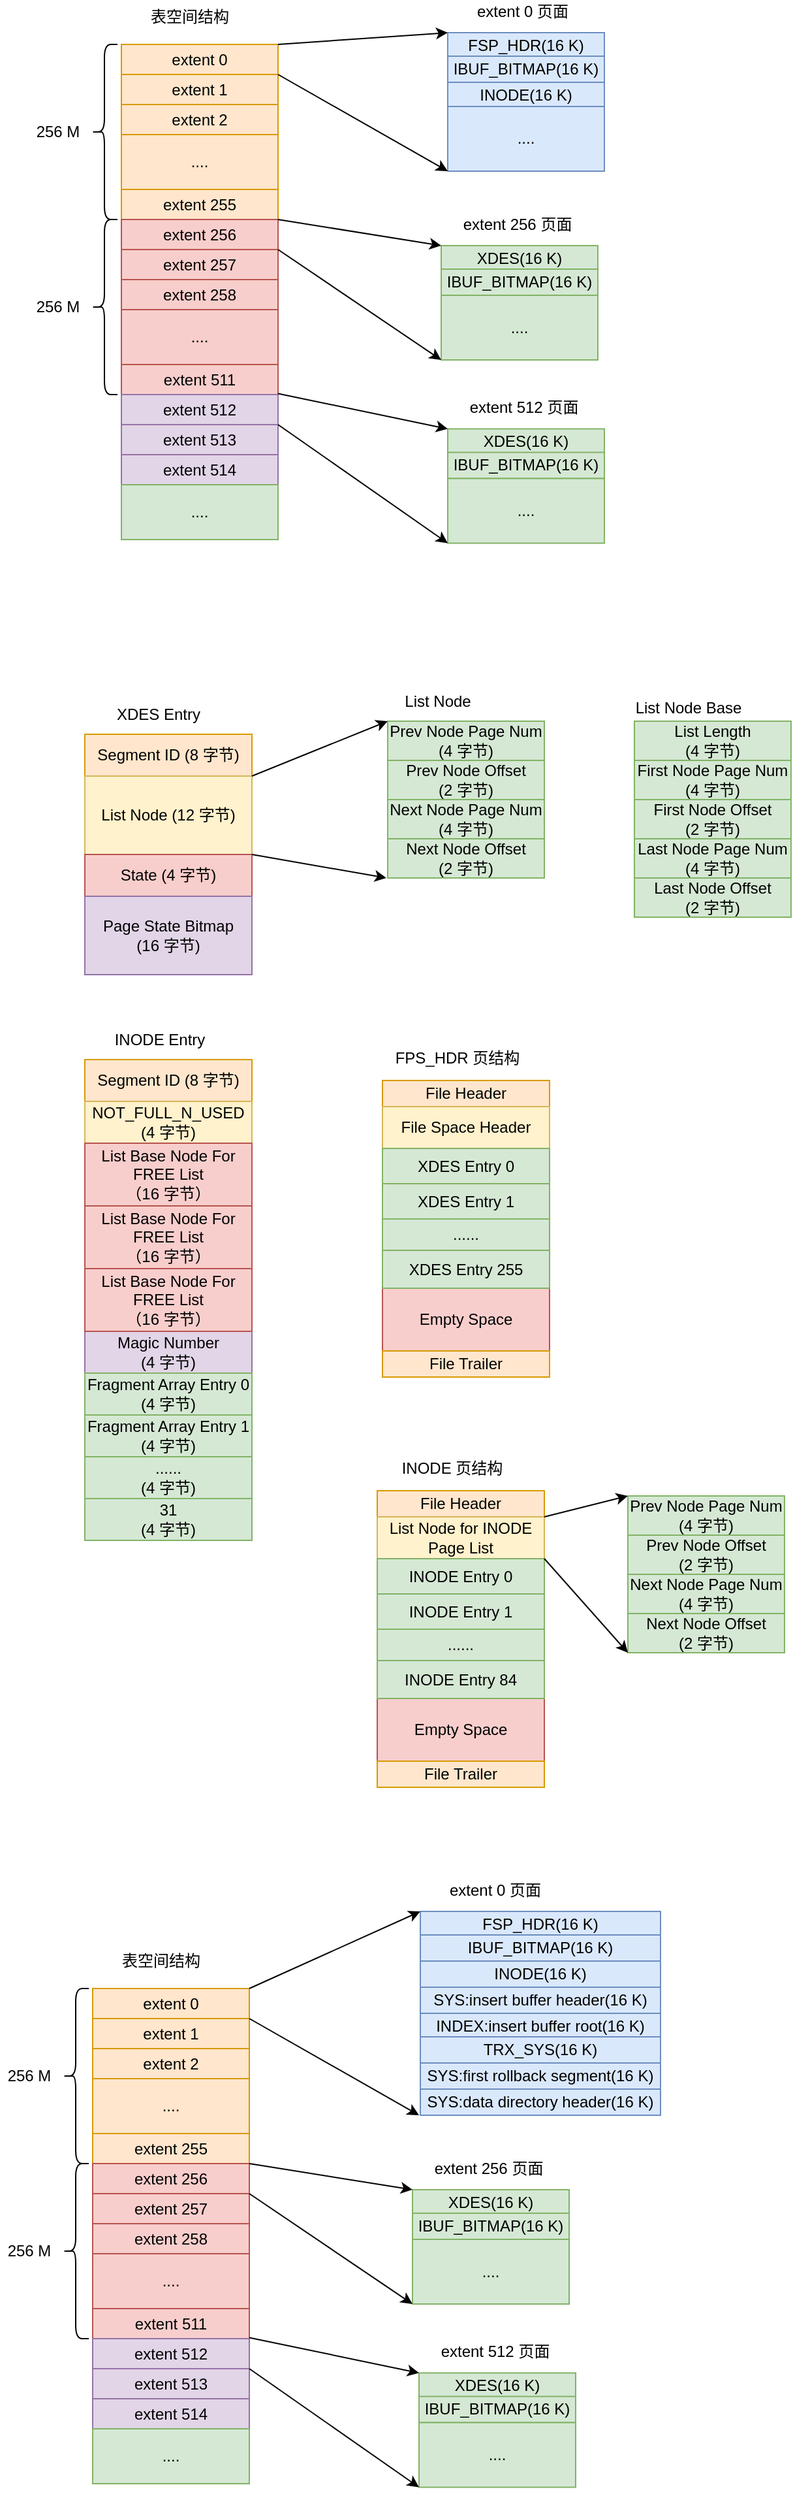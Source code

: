<mxfile version="17.2.4" type="device"><diagram id="e5yGa19FkiTMWeP-u3UH" name="第 1 页"><mxGraphModel dx="981" dy="591" grid="0" gridSize="10" guides="0" tooltips="0" connect="1" arrows="1" fold="1" page="0" pageScale="1" pageWidth="827" pageHeight="1169" math="0" shadow="0"><root><mxCell id="0"/><mxCell id="1" parent="0"/><mxCell id="QFBh8ErV0-CD66cy6CW9-1" value="extent 0" style="rounded=0;whiteSpace=wrap;html=1;fillColor=#ffe6cc;strokeColor=#d79b00;" vertex="1" parent="1"><mxGeometry x="255" y="134" width="120" height="23" as="geometry"/></mxCell><mxCell id="QFBh8ErV0-CD66cy6CW9-2" value="extent 1" style="rounded=0;whiteSpace=wrap;html=1;fillColor=#ffe6cc;strokeColor=#d79b00;" vertex="1" parent="1"><mxGeometry x="255" y="157" width="120" height="23" as="geometry"/></mxCell><mxCell id="QFBh8ErV0-CD66cy6CW9-3" value="extent 2" style="rounded=0;whiteSpace=wrap;html=1;fillColor=#ffe6cc;strokeColor=#d79b00;" vertex="1" parent="1"><mxGeometry x="255" y="180" width="120" height="23" as="geometry"/></mxCell><mxCell id="QFBh8ErV0-CD66cy6CW9-4" value="...." style="rounded=0;whiteSpace=wrap;html=1;fillColor=#ffe6cc;strokeColor=#d79b00;" vertex="1" parent="1"><mxGeometry x="255" y="203" width="120" height="42" as="geometry"/></mxCell><mxCell id="QFBh8ErV0-CD66cy6CW9-5" value="extent 255" style="rounded=0;whiteSpace=wrap;html=1;fillColor=#ffe6cc;strokeColor=#d79b00;" vertex="1" parent="1"><mxGeometry x="255" y="245" width="120" height="23" as="geometry"/></mxCell><mxCell id="QFBh8ErV0-CD66cy6CW9-6" value="extent 256" style="rounded=0;whiteSpace=wrap;html=1;fillColor=#f8cecc;strokeColor=#b85450;" vertex="1" parent="1"><mxGeometry x="255" y="268" width="120" height="23" as="geometry"/></mxCell><mxCell id="QFBh8ErV0-CD66cy6CW9-7" value="extent 257" style="rounded=0;whiteSpace=wrap;html=1;fillColor=#f8cecc;strokeColor=#b85450;" vertex="1" parent="1"><mxGeometry x="255" y="291" width="120" height="23" as="geometry"/></mxCell><mxCell id="QFBh8ErV0-CD66cy6CW9-8" value="extent 258" style="rounded=0;whiteSpace=wrap;html=1;fillColor=#f8cecc;strokeColor=#b85450;" vertex="1" parent="1"><mxGeometry x="255" y="314" width="120" height="23" as="geometry"/></mxCell><mxCell id="QFBh8ErV0-CD66cy6CW9-9" value="...." style="rounded=0;whiteSpace=wrap;html=1;fillColor=#f8cecc;strokeColor=#b85450;" vertex="1" parent="1"><mxGeometry x="255" y="337" width="120" height="42" as="geometry"/></mxCell><mxCell id="QFBh8ErV0-CD66cy6CW9-10" value="extent 511" style="rounded=0;whiteSpace=wrap;html=1;fillColor=#f8cecc;strokeColor=#b85450;" vertex="1" parent="1"><mxGeometry x="255" y="379" width="120" height="23" as="geometry"/></mxCell><mxCell id="QFBh8ErV0-CD66cy6CW9-11" value="extent 512" style="rounded=0;whiteSpace=wrap;html=1;fillColor=#e1d5e7;strokeColor=#9673a6;" vertex="1" parent="1"><mxGeometry x="255" y="402" width="120" height="23" as="geometry"/></mxCell><mxCell id="QFBh8ErV0-CD66cy6CW9-12" value="extent 513" style="rounded=0;whiteSpace=wrap;html=1;fillColor=#e1d5e7;strokeColor=#9673a6;" vertex="1" parent="1"><mxGeometry x="255" y="425" width="120" height="23" as="geometry"/></mxCell><mxCell id="QFBh8ErV0-CD66cy6CW9-13" value="extent 514" style="rounded=0;whiteSpace=wrap;html=1;fillColor=#e1d5e7;strokeColor=#9673a6;" vertex="1" parent="1"><mxGeometry x="255" y="448" width="120" height="23" as="geometry"/></mxCell><mxCell id="QFBh8ErV0-CD66cy6CW9-14" value="...." style="rounded=0;whiteSpace=wrap;html=1;fillColor=#d5e8d4;strokeColor=#82b366;" vertex="1" parent="1"><mxGeometry x="255" y="471" width="120" height="42" as="geometry"/></mxCell><mxCell id="QFBh8ErV0-CD66cy6CW9-16" value="表空间结构" style="text;html=1;align=center;verticalAlign=middle;resizable=0;points=[];autosize=1;strokeColor=none;fillColor=none;" vertex="1" parent="1"><mxGeometry x="272" y="104" width="70" height="18" as="geometry"/></mxCell><mxCell id="QFBh8ErV0-CD66cy6CW9-17" value="" style="shape=curlyBracket;whiteSpace=wrap;html=1;rounded=1;" vertex="1" parent="1"><mxGeometry x="232" y="134" width="20" height="134" as="geometry"/></mxCell><mxCell id="QFBh8ErV0-CD66cy6CW9-18" value="" style="shape=curlyBracket;whiteSpace=wrap;html=1;rounded=1;" vertex="1" parent="1"><mxGeometry x="232" y="268" width="20" height="134" as="geometry"/></mxCell><mxCell id="QFBh8ErV0-CD66cy6CW9-19" value="256 M" style="text;html=1;align=center;verticalAlign=middle;resizable=0;points=[];autosize=1;strokeColor=none;fillColor=none;" vertex="1" parent="1"><mxGeometry x="184" y="192" width="43" height="18" as="geometry"/></mxCell><mxCell id="QFBh8ErV0-CD66cy6CW9-20" value="256 M" style="text;html=1;align=center;verticalAlign=middle;resizable=0;points=[];autosize=1;strokeColor=none;fillColor=none;" vertex="1" parent="1"><mxGeometry x="184" y="326" width="43" height="18" as="geometry"/></mxCell><mxCell id="QFBh8ErV0-CD66cy6CW9-21" value="FSP_HDR(16 K)" style="rounded=0;whiteSpace=wrap;html=1;fillColor=#dae8fc;strokeColor=#6c8ebf;" vertex="1" parent="1"><mxGeometry x="505" y="125" width="120" height="20" as="geometry"/></mxCell><mxCell id="QFBh8ErV0-CD66cy6CW9-22" value="extent 0 页面" style="text;html=1;align=center;verticalAlign=middle;resizable=0;points=[];autosize=1;strokeColor=none;fillColor=none;" vertex="1" parent="1"><mxGeometry x="522" y="100" width="80" height="18" as="geometry"/></mxCell><mxCell id="QFBh8ErV0-CD66cy6CW9-23" value="IBUF_BITMAP(16 K)" style="rounded=0;whiteSpace=wrap;html=1;fillColor=#dae8fc;strokeColor=#6c8ebf;" vertex="1" parent="1"><mxGeometry x="505" y="143" width="120" height="20" as="geometry"/></mxCell><mxCell id="QFBh8ErV0-CD66cy6CW9-24" value="INODE(16 K)" style="rounded=0;whiteSpace=wrap;html=1;fillColor=#dae8fc;strokeColor=#6c8ebf;" vertex="1" parent="1"><mxGeometry x="505" y="163" width="120" height="20" as="geometry"/></mxCell><mxCell id="QFBh8ErV0-CD66cy6CW9-25" value="...." style="rounded=0;whiteSpace=wrap;html=1;fillColor=#dae8fc;strokeColor=#6c8ebf;" vertex="1" parent="1"><mxGeometry x="505" y="181.5" width="120" height="49.5" as="geometry"/></mxCell><mxCell id="QFBh8ErV0-CD66cy6CW9-26" value="" style="endArrow=classic;html=1;rounded=0;entryX=0;entryY=0;entryDx=0;entryDy=0;" edge="1" parent="1" target="QFBh8ErV0-CD66cy6CW9-21"><mxGeometry width="50" height="50" relative="1" as="geometry"><mxPoint x="375" y="134" as="sourcePoint"/><mxPoint x="425" y="84" as="targetPoint"/></mxGeometry></mxCell><mxCell id="QFBh8ErV0-CD66cy6CW9-28" value="" style="endArrow=classic;html=1;rounded=0;entryX=0;entryY=1;entryDx=0;entryDy=0;exitX=1;exitY=0;exitDx=0;exitDy=0;" edge="1" parent="1" source="QFBh8ErV0-CD66cy6CW9-2" target="QFBh8ErV0-CD66cy6CW9-25"><mxGeometry width="50" height="50" relative="1" as="geometry"><mxPoint x="385" y="144" as="sourcePoint"/><mxPoint x="515" y="135" as="targetPoint"/></mxGeometry></mxCell><mxCell id="QFBh8ErV0-CD66cy6CW9-29" value="XDES(16 K)" style="rounded=0;whiteSpace=wrap;html=1;fillColor=#d5e8d4;strokeColor=#82b366;" vertex="1" parent="1"><mxGeometry x="500" y="288" width="120" height="20" as="geometry"/></mxCell><mxCell id="QFBh8ErV0-CD66cy6CW9-30" value="extent 256 页面" style="text;html=1;align=center;verticalAlign=middle;resizable=0;points=[];autosize=1;strokeColor=none;fillColor=none;" vertex="1" parent="1"><mxGeometry x="511" y="263" width="93" height="18" as="geometry"/></mxCell><mxCell id="QFBh8ErV0-CD66cy6CW9-31" value="IBUF_BITMAP(16 K)" style="rounded=0;whiteSpace=wrap;html=1;fillColor=#d5e8d4;strokeColor=#82b366;" vertex="1" parent="1"><mxGeometry x="500" y="306" width="120" height="20" as="geometry"/></mxCell><mxCell id="QFBh8ErV0-CD66cy6CW9-33" value="...." style="rounded=0;whiteSpace=wrap;html=1;fillColor=#d5e8d4;strokeColor=#82b366;" vertex="1" parent="1"><mxGeometry x="500" y="326" width="120" height="49.5" as="geometry"/></mxCell><mxCell id="QFBh8ErV0-CD66cy6CW9-34" value="XDES(16 K)" style="rounded=0;whiteSpace=wrap;html=1;fillColor=#d5e8d4;strokeColor=#82b366;" vertex="1" parent="1"><mxGeometry x="505" y="428.25" width="120" height="20" as="geometry"/></mxCell><mxCell id="QFBh8ErV0-CD66cy6CW9-35" value="extent 512 页面" style="text;html=1;align=center;verticalAlign=middle;resizable=0;points=[];autosize=1;strokeColor=none;fillColor=none;" vertex="1" parent="1"><mxGeometry x="516" y="403.25" width="93" height="18" as="geometry"/></mxCell><mxCell id="QFBh8ErV0-CD66cy6CW9-36" value="IBUF_BITMAP(16 K)" style="rounded=0;whiteSpace=wrap;html=1;fillColor=#d5e8d4;strokeColor=#82b366;" vertex="1" parent="1"><mxGeometry x="505" y="446.25" width="120" height="20" as="geometry"/></mxCell><mxCell id="QFBh8ErV0-CD66cy6CW9-37" value="...." style="rounded=0;whiteSpace=wrap;html=1;fillColor=#d5e8d4;strokeColor=#82b366;" vertex="1" parent="1"><mxGeometry x="505" y="466.25" width="120" height="49.5" as="geometry"/></mxCell><mxCell id="QFBh8ErV0-CD66cy6CW9-38" value="" style="endArrow=classic;html=1;rounded=0;entryX=0;entryY=0;entryDx=0;entryDy=0;" edge="1" parent="1" target="QFBh8ErV0-CD66cy6CW9-29"><mxGeometry width="50" height="50" relative="1" as="geometry"><mxPoint x="375" y="268" as="sourcePoint"/><mxPoint x="505" y="259" as="targetPoint"/></mxGeometry></mxCell><mxCell id="QFBh8ErV0-CD66cy6CW9-39" value="" style="endArrow=classic;html=1;rounded=0;entryX=0;entryY=1;entryDx=0;entryDy=0;exitX=1;exitY=0;exitDx=0;exitDy=0;" edge="1" parent="1" target="QFBh8ErV0-CD66cy6CW9-33"><mxGeometry width="50" height="50" relative="1" as="geometry"><mxPoint x="375" y="291" as="sourcePoint"/><mxPoint x="505" y="365.0" as="targetPoint"/></mxGeometry></mxCell><mxCell id="QFBh8ErV0-CD66cy6CW9-40" value="" style="endArrow=classic;html=1;rounded=0;entryX=0;entryY=0;entryDx=0;entryDy=0;exitX=1;exitY=0;exitDx=0;exitDy=0;" edge="1" parent="1" target="QFBh8ErV0-CD66cy6CW9-34"><mxGeometry width="50" height="50" relative="1" as="geometry"><mxPoint x="375" y="401.25" as="sourcePoint"/><mxPoint x="505" y="475.25" as="targetPoint"/></mxGeometry></mxCell><mxCell id="QFBh8ErV0-CD66cy6CW9-41" value="" style="endArrow=classic;html=1;rounded=0;entryX=0;entryY=1;entryDx=0;entryDy=0;exitX=1;exitY=0;exitDx=0;exitDy=0;" edge="1" parent="1" target="QFBh8ErV0-CD66cy6CW9-37"><mxGeometry width="50" height="50" relative="1" as="geometry"><mxPoint x="375" y="425" as="sourcePoint"/><mxPoint x="505" y="499.0" as="targetPoint"/></mxGeometry></mxCell><mxCell id="QFBh8ErV0-CD66cy6CW9-42" value="Segment ID (8 字节)" style="rounded=0;whiteSpace=wrap;html=1;fillColor=#ffe6cc;strokeColor=#d79b00;" vertex="1" parent="1"><mxGeometry x="227" y="662" width="128" height="32" as="geometry"/></mxCell><mxCell id="QFBh8ErV0-CD66cy6CW9-43" value="List Node (12 字节)" style="rounded=0;whiteSpace=wrap;html=1;fillColor=#fff2cc;strokeColor=#d6b656;" vertex="1" parent="1"><mxGeometry x="227" y="694" width="128" height="60" as="geometry"/></mxCell><mxCell id="QFBh8ErV0-CD66cy6CW9-44" value="State (4 字节)" style="rounded=0;whiteSpace=wrap;html=1;fillColor=#f8cecc;strokeColor=#b85450;" vertex="1" parent="1"><mxGeometry x="227" y="754" width="128" height="32" as="geometry"/></mxCell><mxCell id="QFBh8ErV0-CD66cy6CW9-46" value="Page State Bitmap &lt;br&gt;(16 字节)" style="rounded=0;whiteSpace=wrap;html=1;fillColor=#e1d5e7;strokeColor=#9673a6;" vertex="1" parent="1"><mxGeometry x="227" y="786" width="128" height="60" as="geometry"/></mxCell><mxCell id="QFBh8ErV0-CD66cy6CW9-47" value="Prev Node Page Num&lt;br&gt;(4 字节)" style="rounded=0;whiteSpace=wrap;html=1;fillColor=#d5e8d4;strokeColor=#82b366;" vertex="1" parent="1"><mxGeometry x="459" y="652" width="120" height="30" as="geometry"/></mxCell><mxCell id="QFBh8ErV0-CD66cy6CW9-48" value="Prev Node Offset&lt;br&gt;(2 字节)" style="rounded=0;whiteSpace=wrap;html=1;fillColor=#d5e8d4;strokeColor=#82b366;" vertex="1" parent="1"><mxGeometry x="459" y="682" width="120" height="30" as="geometry"/></mxCell><mxCell id="QFBh8ErV0-CD66cy6CW9-49" value="Next Node Page Num&lt;br&gt;(4 字节)" style="rounded=0;whiteSpace=wrap;html=1;fillColor=#d5e8d4;strokeColor=#82b366;" vertex="1" parent="1"><mxGeometry x="459" y="712" width="120" height="30" as="geometry"/></mxCell><mxCell id="QFBh8ErV0-CD66cy6CW9-50" value="Next Node Offset&lt;br&gt;(2 字节)" style="rounded=0;whiteSpace=wrap;html=1;fillColor=#d5e8d4;strokeColor=#82b366;" vertex="1" parent="1"><mxGeometry x="459" y="742" width="120" height="30" as="geometry"/></mxCell><mxCell id="QFBh8ErV0-CD66cy6CW9-51" value="" style="endArrow=classic;html=1;rounded=0;entryX=0;entryY=0;entryDx=0;entryDy=0;exitX=1;exitY=0;exitDx=0;exitDy=0;" edge="1" parent="1" target="QFBh8ErV0-CD66cy6CW9-47"><mxGeometry width="50" height="50" relative="1" as="geometry"><mxPoint x="355" y="694.0" as="sourcePoint"/><mxPoint x="485" y="721" as="targetPoint"/></mxGeometry></mxCell><mxCell id="QFBh8ErV0-CD66cy6CW9-52" value="" style="endArrow=classic;html=1;rounded=0;exitX=1;exitY=0;exitDx=0;exitDy=0;" edge="1" parent="1"><mxGeometry width="50" height="50" relative="1" as="geometry"><mxPoint x="355" y="754.0" as="sourcePoint"/><mxPoint x="458" y="772" as="targetPoint"/></mxGeometry></mxCell><mxCell id="QFBh8ErV0-CD66cy6CW9-53" value="XDES Entry" style="text;html=1;align=center;verticalAlign=middle;resizable=0;points=[];autosize=1;strokeColor=none;fillColor=none;" vertex="1" parent="1"><mxGeometry x="246" y="638" width="74" height="18" as="geometry"/></mxCell><mxCell id="QFBh8ErV0-CD66cy6CW9-54" value="List Node" style="text;html=1;align=center;verticalAlign=middle;resizable=0;points=[];autosize=1;strokeColor=none;fillColor=none;" vertex="1" parent="1"><mxGeometry x="466" y="628" width="61" height="18" as="geometry"/></mxCell><mxCell id="QFBh8ErV0-CD66cy6CW9-59" value="List Node Base" style="text;html=1;align=center;verticalAlign=middle;resizable=0;points=[];autosize=1;strokeColor=none;fillColor=none;" vertex="1" parent="1"><mxGeometry x="643" y="633" width="91" height="18" as="geometry"/></mxCell><mxCell id="QFBh8ErV0-CD66cy6CW9-60" value="List Length&lt;br&gt;(4 字节)" style="rounded=0;whiteSpace=wrap;html=1;fillColor=#d5e8d4;strokeColor=#82b366;" vertex="1" parent="1"><mxGeometry x="648" y="652" width="120" height="30" as="geometry"/></mxCell><mxCell id="QFBh8ErV0-CD66cy6CW9-61" value="First Node Page Num&lt;br&gt;(4 字节)" style="rounded=0;whiteSpace=wrap;html=1;fillColor=#d5e8d4;strokeColor=#82b366;" vertex="1" parent="1"><mxGeometry x="648" y="682" width="120" height="30" as="geometry"/></mxCell><mxCell id="QFBh8ErV0-CD66cy6CW9-62" value="Last Node Page Num&lt;br&gt;(4 字节)" style="rounded=0;whiteSpace=wrap;html=1;fillColor=#d5e8d4;strokeColor=#82b366;" vertex="1" parent="1"><mxGeometry x="648" y="742" width="120" height="30" as="geometry"/></mxCell><mxCell id="QFBh8ErV0-CD66cy6CW9-63" value="First Node Offset&lt;br&gt;(2 字节)" style="rounded=0;whiteSpace=wrap;html=1;fillColor=#d5e8d4;strokeColor=#82b366;" vertex="1" parent="1"><mxGeometry x="648" y="712" width="120" height="30" as="geometry"/></mxCell><mxCell id="QFBh8ErV0-CD66cy6CW9-64" value="Last Node Offset&lt;br&gt;(2 字节)" style="rounded=0;whiteSpace=wrap;html=1;fillColor=#d5e8d4;strokeColor=#82b366;" vertex="1" parent="1"><mxGeometry x="648" y="772" width="120" height="30" as="geometry"/></mxCell><mxCell id="QFBh8ErV0-CD66cy6CW9-65" value="Segment ID (8 字节)" style="rounded=0;whiteSpace=wrap;html=1;fillColor=#ffe6cc;strokeColor=#d79b00;" vertex="1" parent="1"><mxGeometry x="227" y="911" width="128" height="32" as="geometry"/></mxCell><mxCell id="QFBh8ErV0-CD66cy6CW9-67" value="Magic Number &lt;br&gt;(4 字节)" style="rounded=0;whiteSpace=wrap;html=1;fillColor=#e1d5e7;strokeColor=#9673a6;" vertex="1" parent="1"><mxGeometry x="227" y="1119" width="128" height="32" as="geometry"/></mxCell><mxCell id="QFBh8ErV0-CD66cy6CW9-69" value="INODE Entry" style="text;html=1;align=center;verticalAlign=middle;resizable=0;points=[];autosize=1;strokeColor=none;fillColor=none;" vertex="1" parent="1"><mxGeometry x="244" y="887" width="79" height="18" as="geometry"/></mxCell><mxCell id="QFBh8ErV0-CD66cy6CW9-70" value="NOT_FULL_N_USED (4 字节)" style="rounded=0;whiteSpace=wrap;html=1;fillColor=#fff2cc;strokeColor=#d6b656;" vertex="1" parent="1"><mxGeometry x="227" y="943" width="128" height="32" as="geometry"/></mxCell><mxCell id="QFBh8ErV0-CD66cy6CW9-71" value="List Base Node For FREE List&lt;br&gt;（16 字节）" style="rounded=0;whiteSpace=wrap;html=1;fillColor=#f8cecc;strokeColor=#b85450;" vertex="1" parent="1"><mxGeometry x="227" y="975" width="128" height="48" as="geometry"/></mxCell><mxCell id="QFBh8ErV0-CD66cy6CW9-72" value="List Base Node For FREE List&lt;br&gt;（16 字节）" style="rounded=0;whiteSpace=wrap;html=1;fillColor=#f8cecc;strokeColor=#b85450;" vertex="1" parent="1"><mxGeometry x="227" y="1023" width="128" height="48" as="geometry"/></mxCell><mxCell id="QFBh8ErV0-CD66cy6CW9-73" value="List Base Node For FREE List&lt;br&gt;（16 字节）" style="rounded=0;whiteSpace=wrap;html=1;fillColor=#f8cecc;strokeColor=#b85450;" vertex="1" parent="1"><mxGeometry x="227" y="1071" width="128" height="48" as="geometry"/></mxCell><mxCell id="QFBh8ErV0-CD66cy6CW9-74" value="Fragment Array Entry 0&lt;br&gt;(4 字节)" style="rounded=0;whiteSpace=wrap;html=1;fillColor=#d5e8d4;strokeColor=#82b366;" vertex="1" parent="1"><mxGeometry x="227" y="1151" width="128" height="32" as="geometry"/></mxCell><mxCell id="QFBh8ErV0-CD66cy6CW9-75" value="Fragment Array Entry 1&lt;br&gt;(4 字节)" style="rounded=0;whiteSpace=wrap;html=1;fillColor=#d5e8d4;strokeColor=#82b366;" vertex="1" parent="1"><mxGeometry x="227" y="1183" width="128" height="32" as="geometry"/></mxCell><mxCell id="QFBh8ErV0-CD66cy6CW9-76" value="......&lt;br&gt;(4 字节)" style="rounded=0;whiteSpace=wrap;html=1;fillColor=#d5e8d4;strokeColor=#82b366;" vertex="1" parent="1"><mxGeometry x="227" y="1215" width="128" height="32" as="geometry"/></mxCell><mxCell id="QFBh8ErV0-CD66cy6CW9-77" value="31&lt;br&gt;(4 字节)" style="rounded=0;whiteSpace=wrap;html=1;fillColor=#d5e8d4;strokeColor=#82b366;" vertex="1" parent="1"><mxGeometry x="227" y="1247" width="128" height="32" as="geometry"/></mxCell><mxCell id="QFBh8ErV0-CD66cy6CW9-78" value="File Header" style="rounded=0;whiteSpace=wrap;html=1;fillColor=#ffe6cc;strokeColor=#d79b00;" vertex="1" parent="1"><mxGeometry x="455" y="927" width="128" height="20" as="geometry"/></mxCell><mxCell id="QFBh8ErV0-CD66cy6CW9-80" value="FPS_HDR 页结构" style="text;html=1;align=center;verticalAlign=middle;resizable=0;points=[];autosize=1;strokeColor=none;fillColor=none;" vertex="1" parent="1"><mxGeometry x="459" y="901" width="105" height="18" as="geometry"/></mxCell><mxCell id="QFBh8ErV0-CD66cy6CW9-81" value="File Space Header" style="rounded=0;whiteSpace=wrap;html=1;fillColor=#fff2cc;strokeColor=#d6b656;" vertex="1" parent="1"><mxGeometry x="455" y="947" width="128" height="32" as="geometry"/></mxCell><mxCell id="QFBh8ErV0-CD66cy6CW9-82" value="Empty Space" style="rounded=0;whiteSpace=wrap;html=1;fillColor=#f8cecc;strokeColor=#b85450;" vertex="1" parent="1"><mxGeometry x="455" y="1086" width="128" height="48" as="geometry"/></mxCell><mxCell id="QFBh8ErV0-CD66cy6CW9-85" value="XDES Entry 0" style="rounded=0;whiteSpace=wrap;html=1;fillColor=#d5e8d4;strokeColor=#82b366;" vertex="1" parent="1"><mxGeometry x="455" y="979" width="128" height="27" as="geometry"/></mxCell><mxCell id="QFBh8ErV0-CD66cy6CW9-86" value="XDES Entry 1" style="rounded=0;whiteSpace=wrap;html=1;fillColor=#d5e8d4;strokeColor=#82b366;" vertex="1" parent="1"><mxGeometry x="455" y="1006" width="128" height="27" as="geometry"/></mxCell><mxCell id="QFBh8ErV0-CD66cy6CW9-87" value="......" style="rounded=0;whiteSpace=wrap;html=1;fillColor=#d5e8d4;strokeColor=#82b366;" vertex="1" parent="1"><mxGeometry x="455" y="1033" width="128" height="24" as="geometry"/></mxCell><mxCell id="QFBh8ErV0-CD66cy6CW9-88" value="XDES Entry 255" style="rounded=0;whiteSpace=wrap;html=1;fillColor=#d5e8d4;strokeColor=#82b366;" vertex="1" parent="1"><mxGeometry x="455" y="1057" width="128" height="29" as="geometry"/></mxCell><mxCell id="QFBh8ErV0-CD66cy6CW9-89" value="File Trailer" style="rounded=0;whiteSpace=wrap;html=1;fillColor=#ffe6cc;strokeColor=#d79b00;" vertex="1" parent="1"><mxGeometry x="455" y="1134" width="128" height="20" as="geometry"/></mxCell><mxCell id="QFBh8ErV0-CD66cy6CW9-90" value="File Header" style="rounded=0;whiteSpace=wrap;html=1;fillColor=#ffe6cc;strokeColor=#d79b00;" vertex="1" parent="1"><mxGeometry x="451" y="1241" width="128" height="20" as="geometry"/></mxCell><mxCell id="QFBh8ErV0-CD66cy6CW9-91" value="INODE 页结构" style="text;html=1;align=center;verticalAlign=middle;resizable=0;points=[];autosize=1;strokeColor=none;fillColor=none;" vertex="1" parent="1"><mxGeometry x="464" y="1215" width="87" height="18" as="geometry"/></mxCell><mxCell id="QFBh8ErV0-CD66cy6CW9-92" value="List Node for INODE&lt;br&gt;Page List" style="rounded=0;whiteSpace=wrap;html=1;fillColor=#fff2cc;strokeColor=#d6b656;" vertex="1" parent="1"><mxGeometry x="451" y="1261" width="128" height="32" as="geometry"/></mxCell><mxCell id="QFBh8ErV0-CD66cy6CW9-93" value="Empty Space" style="rounded=0;whiteSpace=wrap;html=1;fillColor=#f8cecc;strokeColor=#b85450;" vertex="1" parent="1"><mxGeometry x="451" y="1400" width="128" height="48" as="geometry"/></mxCell><mxCell id="QFBh8ErV0-CD66cy6CW9-94" value="INODE Entry 0" style="rounded=0;whiteSpace=wrap;html=1;fillColor=#d5e8d4;strokeColor=#82b366;" vertex="1" parent="1"><mxGeometry x="451" y="1293" width="128" height="27" as="geometry"/></mxCell><mxCell id="QFBh8ErV0-CD66cy6CW9-95" value="INODE Entry 1" style="rounded=0;whiteSpace=wrap;html=1;fillColor=#d5e8d4;strokeColor=#82b366;" vertex="1" parent="1"><mxGeometry x="451" y="1320" width="128" height="27" as="geometry"/></mxCell><mxCell id="QFBh8ErV0-CD66cy6CW9-96" value="......" style="rounded=0;whiteSpace=wrap;html=1;fillColor=#d5e8d4;strokeColor=#82b366;" vertex="1" parent="1"><mxGeometry x="451" y="1347" width="128" height="24" as="geometry"/></mxCell><mxCell id="QFBh8ErV0-CD66cy6CW9-97" value="INODE Entry 84" style="rounded=0;whiteSpace=wrap;html=1;fillColor=#d5e8d4;strokeColor=#82b366;" vertex="1" parent="1"><mxGeometry x="451" y="1371" width="128" height="29" as="geometry"/></mxCell><mxCell id="QFBh8ErV0-CD66cy6CW9-98" value="File Trailer" style="rounded=0;whiteSpace=wrap;html=1;fillColor=#ffe6cc;strokeColor=#d79b00;" vertex="1" parent="1"><mxGeometry x="451" y="1448" width="128" height="20" as="geometry"/></mxCell><mxCell id="QFBh8ErV0-CD66cy6CW9-99" value="Prev Node Page Num&lt;br&gt;(4 字节)" style="rounded=0;whiteSpace=wrap;html=1;fillColor=#d5e8d4;strokeColor=#82b366;" vertex="1" parent="1"><mxGeometry x="643" y="1245" width="120" height="30" as="geometry"/></mxCell><mxCell id="QFBh8ErV0-CD66cy6CW9-100" value="Prev Node Offset&lt;br&gt;(2 字节)" style="rounded=0;whiteSpace=wrap;html=1;fillColor=#d5e8d4;strokeColor=#82b366;" vertex="1" parent="1"><mxGeometry x="643" y="1275" width="120" height="30" as="geometry"/></mxCell><mxCell id="QFBh8ErV0-CD66cy6CW9-101" value="Next Node Page Num&lt;br&gt;(4 字节)" style="rounded=0;whiteSpace=wrap;html=1;fillColor=#d5e8d4;strokeColor=#82b366;" vertex="1" parent="1"><mxGeometry x="643" y="1305" width="120" height="30" as="geometry"/></mxCell><mxCell id="QFBh8ErV0-CD66cy6CW9-102" value="Next Node Offset&lt;br&gt;(2 字节)" style="rounded=0;whiteSpace=wrap;html=1;fillColor=#d5e8d4;strokeColor=#82b366;" vertex="1" parent="1"><mxGeometry x="643" y="1335" width="120" height="30" as="geometry"/></mxCell><mxCell id="QFBh8ErV0-CD66cy6CW9-104" value="" style="endArrow=classic;html=1;rounded=0;entryX=0;entryY=0;entryDx=0;entryDy=0;" edge="1" parent="1" target="QFBh8ErV0-CD66cy6CW9-99"><mxGeometry width="50" height="50" relative="1" as="geometry"><mxPoint x="579" y="1261" as="sourcePoint"/><mxPoint x="629" y="1211" as="targetPoint"/></mxGeometry></mxCell><mxCell id="QFBh8ErV0-CD66cy6CW9-105" value="" style="endArrow=classic;html=1;rounded=0;entryX=0;entryY=1;entryDx=0;entryDy=0;exitX=1;exitY=0;exitDx=0;exitDy=0;" edge="1" parent="1" source="QFBh8ErV0-CD66cy6CW9-94" target="QFBh8ErV0-CD66cy6CW9-102"><mxGeometry width="50" height="50" relative="1" as="geometry"><mxPoint x="589" y="1271.0" as="sourcePoint"/><mxPoint x="653.0" y="1255" as="targetPoint"/></mxGeometry></mxCell><mxCell id="QFBh8ErV0-CD66cy6CW9-106" value="extent 0" style="rounded=0;whiteSpace=wrap;html=1;fillColor=#ffe6cc;strokeColor=#d79b00;" vertex="1" parent="1"><mxGeometry x="233" y="1622" width="120" height="23" as="geometry"/></mxCell><mxCell id="QFBh8ErV0-CD66cy6CW9-107" value="extent 1" style="rounded=0;whiteSpace=wrap;html=1;fillColor=#ffe6cc;strokeColor=#d79b00;" vertex="1" parent="1"><mxGeometry x="233" y="1645" width="120" height="23" as="geometry"/></mxCell><mxCell id="QFBh8ErV0-CD66cy6CW9-108" value="extent 2" style="rounded=0;whiteSpace=wrap;html=1;fillColor=#ffe6cc;strokeColor=#d79b00;" vertex="1" parent="1"><mxGeometry x="233" y="1668" width="120" height="23" as="geometry"/></mxCell><mxCell id="QFBh8ErV0-CD66cy6CW9-109" value="...." style="rounded=0;whiteSpace=wrap;html=1;fillColor=#ffe6cc;strokeColor=#d79b00;" vertex="1" parent="1"><mxGeometry x="233" y="1691" width="120" height="42" as="geometry"/></mxCell><mxCell id="QFBh8ErV0-CD66cy6CW9-110" value="extent 255" style="rounded=0;whiteSpace=wrap;html=1;fillColor=#ffe6cc;strokeColor=#d79b00;" vertex="1" parent="1"><mxGeometry x="233" y="1733" width="120" height="23" as="geometry"/></mxCell><mxCell id="QFBh8ErV0-CD66cy6CW9-111" value="extent 256" style="rounded=0;whiteSpace=wrap;html=1;fillColor=#f8cecc;strokeColor=#b85450;" vertex="1" parent="1"><mxGeometry x="233" y="1756" width="120" height="23" as="geometry"/></mxCell><mxCell id="QFBh8ErV0-CD66cy6CW9-112" value="extent 257" style="rounded=0;whiteSpace=wrap;html=1;fillColor=#f8cecc;strokeColor=#b85450;" vertex="1" parent="1"><mxGeometry x="233" y="1779" width="120" height="23" as="geometry"/></mxCell><mxCell id="QFBh8ErV0-CD66cy6CW9-113" value="extent 258" style="rounded=0;whiteSpace=wrap;html=1;fillColor=#f8cecc;strokeColor=#b85450;" vertex="1" parent="1"><mxGeometry x="233" y="1802" width="120" height="23" as="geometry"/></mxCell><mxCell id="QFBh8ErV0-CD66cy6CW9-114" value="...." style="rounded=0;whiteSpace=wrap;html=1;fillColor=#f8cecc;strokeColor=#b85450;" vertex="1" parent="1"><mxGeometry x="233" y="1825" width="120" height="42" as="geometry"/></mxCell><mxCell id="QFBh8ErV0-CD66cy6CW9-115" value="extent 511" style="rounded=0;whiteSpace=wrap;html=1;fillColor=#f8cecc;strokeColor=#b85450;" vertex="1" parent="1"><mxGeometry x="233" y="1867" width="120" height="23" as="geometry"/></mxCell><mxCell id="QFBh8ErV0-CD66cy6CW9-116" value="extent 512" style="rounded=0;whiteSpace=wrap;html=1;fillColor=#e1d5e7;strokeColor=#9673a6;" vertex="1" parent="1"><mxGeometry x="233" y="1890" width="120" height="23" as="geometry"/></mxCell><mxCell id="QFBh8ErV0-CD66cy6CW9-117" value="extent 513" style="rounded=0;whiteSpace=wrap;html=1;fillColor=#e1d5e7;strokeColor=#9673a6;" vertex="1" parent="1"><mxGeometry x="233" y="1913" width="120" height="23" as="geometry"/></mxCell><mxCell id="QFBh8ErV0-CD66cy6CW9-118" value="extent 514" style="rounded=0;whiteSpace=wrap;html=1;fillColor=#e1d5e7;strokeColor=#9673a6;" vertex="1" parent="1"><mxGeometry x="233" y="1936" width="120" height="23" as="geometry"/></mxCell><mxCell id="QFBh8ErV0-CD66cy6CW9-119" value="...." style="rounded=0;whiteSpace=wrap;html=1;fillColor=#d5e8d4;strokeColor=#82b366;" vertex="1" parent="1"><mxGeometry x="233" y="1959" width="120" height="42" as="geometry"/></mxCell><mxCell id="QFBh8ErV0-CD66cy6CW9-120" value="表空间结构" style="text;html=1;align=center;verticalAlign=middle;resizable=0;points=[];autosize=1;strokeColor=none;fillColor=none;" vertex="1" parent="1"><mxGeometry x="250" y="1592" width="70" height="18" as="geometry"/></mxCell><mxCell id="QFBh8ErV0-CD66cy6CW9-121" value="" style="shape=curlyBracket;whiteSpace=wrap;html=1;rounded=1;" vertex="1" parent="1"><mxGeometry x="210" y="1622" width="20" height="134" as="geometry"/></mxCell><mxCell id="QFBh8ErV0-CD66cy6CW9-122" value="" style="shape=curlyBracket;whiteSpace=wrap;html=1;rounded=1;" vertex="1" parent="1"><mxGeometry x="210" y="1756" width="20" height="134" as="geometry"/></mxCell><mxCell id="QFBh8ErV0-CD66cy6CW9-123" value="256 M" style="text;html=1;align=center;verticalAlign=middle;resizable=0;points=[];autosize=1;strokeColor=none;fillColor=none;" vertex="1" parent="1"><mxGeometry x="162" y="1680" width="43" height="18" as="geometry"/></mxCell><mxCell id="QFBh8ErV0-CD66cy6CW9-124" value="256 M" style="text;html=1;align=center;verticalAlign=middle;resizable=0;points=[];autosize=1;strokeColor=none;fillColor=none;" vertex="1" parent="1"><mxGeometry x="162" y="1814" width="43" height="18" as="geometry"/></mxCell><mxCell id="QFBh8ErV0-CD66cy6CW9-125" value="FSP_HDR(16 K)" style="rounded=0;whiteSpace=wrap;html=1;fillColor=#dae8fc;strokeColor=#6c8ebf;" vertex="1" parent="1"><mxGeometry x="484" y="1563" width="184" height="20" as="geometry"/></mxCell><mxCell id="QFBh8ErV0-CD66cy6CW9-126" value="extent 0 页面" style="text;html=1;align=center;verticalAlign=middle;resizable=0;points=[];autosize=1;strokeColor=none;fillColor=none;" vertex="1" parent="1"><mxGeometry x="501" y="1538" width="80" height="18" as="geometry"/></mxCell><mxCell id="QFBh8ErV0-CD66cy6CW9-127" value="IBUF_BITMAP(16 K)" style="rounded=0;whiteSpace=wrap;html=1;fillColor=#dae8fc;strokeColor=#6c8ebf;" vertex="1" parent="1"><mxGeometry x="484" y="1581" width="184" height="20" as="geometry"/></mxCell><mxCell id="QFBh8ErV0-CD66cy6CW9-128" value="INODE(16 K)" style="rounded=0;whiteSpace=wrap;html=1;fillColor=#dae8fc;strokeColor=#6c8ebf;" vertex="1" parent="1"><mxGeometry x="484" y="1601" width="184" height="20" as="geometry"/></mxCell><mxCell id="QFBh8ErV0-CD66cy6CW9-130" value="" style="endArrow=classic;html=1;rounded=0;entryX=0;entryY=0;entryDx=0;entryDy=0;" edge="1" parent="1" target="QFBh8ErV0-CD66cy6CW9-125"><mxGeometry width="50" height="50" relative="1" as="geometry"><mxPoint x="353" y="1622" as="sourcePoint"/><mxPoint x="403" y="1572" as="targetPoint"/></mxGeometry></mxCell><mxCell id="QFBh8ErV0-CD66cy6CW9-131" value="" style="endArrow=classic;html=1;rounded=0;entryX=0;entryY=1;entryDx=0;entryDy=0;exitX=1;exitY=0;exitDx=0;exitDy=0;" edge="1" parent="1" source="QFBh8ErV0-CD66cy6CW9-107"><mxGeometry width="50" height="50" relative="1" as="geometry"><mxPoint x="363" y="1632" as="sourcePoint"/><mxPoint x="483.0" y="1719" as="targetPoint"/></mxGeometry></mxCell><mxCell id="QFBh8ErV0-CD66cy6CW9-132" value="XDES(16 K)" style="rounded=0;whiteSpace=wrap;html=1;fillColor=#d5e8d4;strokeColor=#82b366;" vertex="1" parent="1"><mxGeometry x="478" y="1776" width="120" height="20" as="geometry"/></mxCell><mxCell id="QFBh8ErV0-CD66cy6CW9-133" value="extent 256 页面" style="text;html=1;align=center;verticalAlign=middle;resizable=0;points=[];autosize=1;strokeColor=none;fillColor=none;" vertex="1" parent="1"><mxGeometry x="489" y="1751" width="93" height="18" as="geometry"/></mxCell><mxCell id="QFBh8ErV0-CD66cy6CW9-134" value="IBUF_BITMAP(16 K)" style="rounded=0;whiteSpace=wrap;html=1;fillColor=#d5e8d4;strokeColor=#82b366;" vertex="1" parent="1"><mxGeometry x="478" y="1794" width="120" height="20" as="geometry"/></mxCell><mxCell id="QFBh8ErV0-CD66cy6CW9-135" value="...." style="rounded=0;whiteSpace=wrap;html=1;fillColor=#d5e8d4;strokeColor=#82b366;" vertex="1" parent="1"><mxGeometry x="478" y="1814" width="120" height="49.5" as="geometry"/></mxCell><mxCell id="QFBh8ErV0-CD66cy6CW9-136" value="XDES(16 K)" style="rounded=0;whiteSpace=wrap;html=1;fillColor=#d5e8d4;strokeColor=#82b366;" vertex="1" parent="1"><mxGeometry x="483" y="1916.25" width="120" height="20" as="geometry"/></mxCell><mxCell id="QFBh8ErV0-CD66cy6CW9-137" value="extent 512 页面" style="text;html=1;align=center;verticalAlign=middle;resizable=0;points=[];autosize=1;strokeColor=none;fillColor=none;" vertex="1" parent="1"><mxGeometry x="494" y="1891.25" width="93" height="18" as="geometry"/></mxCell><mxCell id="QFBh8ErV0-CD66cy6CW9-138" value="IBUF_BITMAP(16 K)" style="rounded=0;whiteSpace=wrap;html=1;fillColor=#d5e8d4;strokeColor=#82b366;" vertex="1" parent="1"><mxGeometry x="483" y="1934.25" width="120" height="20" as="geometry"/></mxCell><mxCell id="QFBh8ErV0-CD66cy6CW9-139" value="...." style="rounded=0;whiteSpace=wrap;html=1;fillColor=#d5e8d4;strokeColor=#82b366;" vertex="1" parent="1"><mxGeometry x="483" y="1954.25" width="120" height="49.5" as="geometry"/></mxCell><mxCell id="QFBh8ErV0-CD66cy6CW9-140" value="" style="endArrow=classic;html=1;rounded=0;entryX=0;entryY=0;entryDx=0;entryDy=0;" edge="1" parent="1" target="QFBh8ErV0-CD66cy6CW9-132"><mxGeometry width="50" height="50" relative="1" as="geometry"><mxPoint x="353" y="1756" as="sourcePoint"/><mxPoint x="483" y="1747" as="targetPoint"/></mxGeometry></mxCell><mxCell id="QFBh8ErV0-CD66cy6CW9-141" value="" style="endArrow=classic;html=1;rounded=0;entryX=0;entryY=1;entryDx=0;entryDy=0;exitX=1;exitY=0;exitDx=0;exitDy=0;" edge="1" parent="1" target="QFBh8ErV0-CD66cy6CW9-135"><mxGeometry width="50" height="50" relative="1" as="geometry"><mxPoint x="353" y="1779" as="sourcePoint"/><mxPoint x="483" y="1853" as="targetPoint"/></mxGeometry></mxCell><mxCell id="QFBh8ErV0-CD66cy6CW9-142" value="" style="endArrow=classic;html=1;rounded=0;entryX=0;entryY=0;entryDx=0;entryDy=0;exitX=1;exitY=0;exitDx=0;exitDy=0;" edge="1" parent="1" target="QFBh8ErV0-CD66cy6CW9-136"><mxGeometry width="50" height="50" relative="1" as="geometry"><mxPoint x="353" y="1889.25" as="sourcePoint"/><mxPoint x="483" y="1963.25" as="targetPoint"/></mxGeometry></mxCell><mxCell id="QFBh8ErV0-CD66cy6CW9-143" value="" style="endArrow=classic;html=1;rounded=0;entryX=0;entryY=1;entryDx=0;entryDy=0;exitX=1;exitY=0;exitDx=0;exitDy=0;" edge="1" parent="1" target="QFBh8ErV0-CD66cy6CW9-139"><mxGeometry width="50" height="50" relative="1" as="geometry"><mxPoint x="353" y="1913" as="sourcePoint"/><mxPoint x="483" y="1987" as="targetPoint"/></mxGeometry></mxCell><mxCell id="QFBh8ErV0-CD66cy6CW9-144" value="SYS:insert buffer header(16 K)" style="rounded=0;whiteSpace=wrap;html=1;fillColor=#dae8fc;strokeColor=#6c8ebf;" vertex="1" parent="1"><mxGeometry x="484" y="1621" width="184" height="20" as="geometry"/></mxCell><mxCell id="QFBh8ErV0-CD66cy6CW9-146" value="INDEX:insert buffer root(16 K)" style="rounded=0;whiteSpace=wrap;html=1;fillColor=#dae8fc;strokeColor=#6c8ebf;" vertex="1" parent="1"><mxGeometry x="484" y="1641" width="184" height="20" as="geometry"/></mxCell><mxCell id="QFBh8ErV0-CD66cy6CW9-147" value="TRX_SYS(16 K)" style="rounded=0;whiteSpace=wrap;html=1;fillColor=#dae8fc;strokeColor=#6c8ebf;" vertex="1" parent="1"><mxGeometry x="484" y="1659" width="184" height="20" as="geometry"/></mxCell><mxCell id="QFBh8ErV0-CD66cy6CW9-148" value="SYS:first rollback segment(16 K)" style="rounded=0;whiteSpace=wrap;html=1;fillColor=#dae8fc;strokeColor=#6c8ebf;" vertex="1" parent="1"><mxGeometry x="484" y="1679" width="184" height="20" as="geometry"/></mxCell><mxCell id="QFBh8ErV0-CD66cy6CW9-149" value="SYS:data directory header(16 K)" style="rounded=0;whiteSpace=wrap;html=1;fillColor=#dae8fc;strokeColor=#6c8ebf;" vertex="1" parent="1"><mxGeometry x="484" y="1699" width="184" height="20" as="geometry"/></mxCell></root></mxGraphModel></diagram></mxfile>